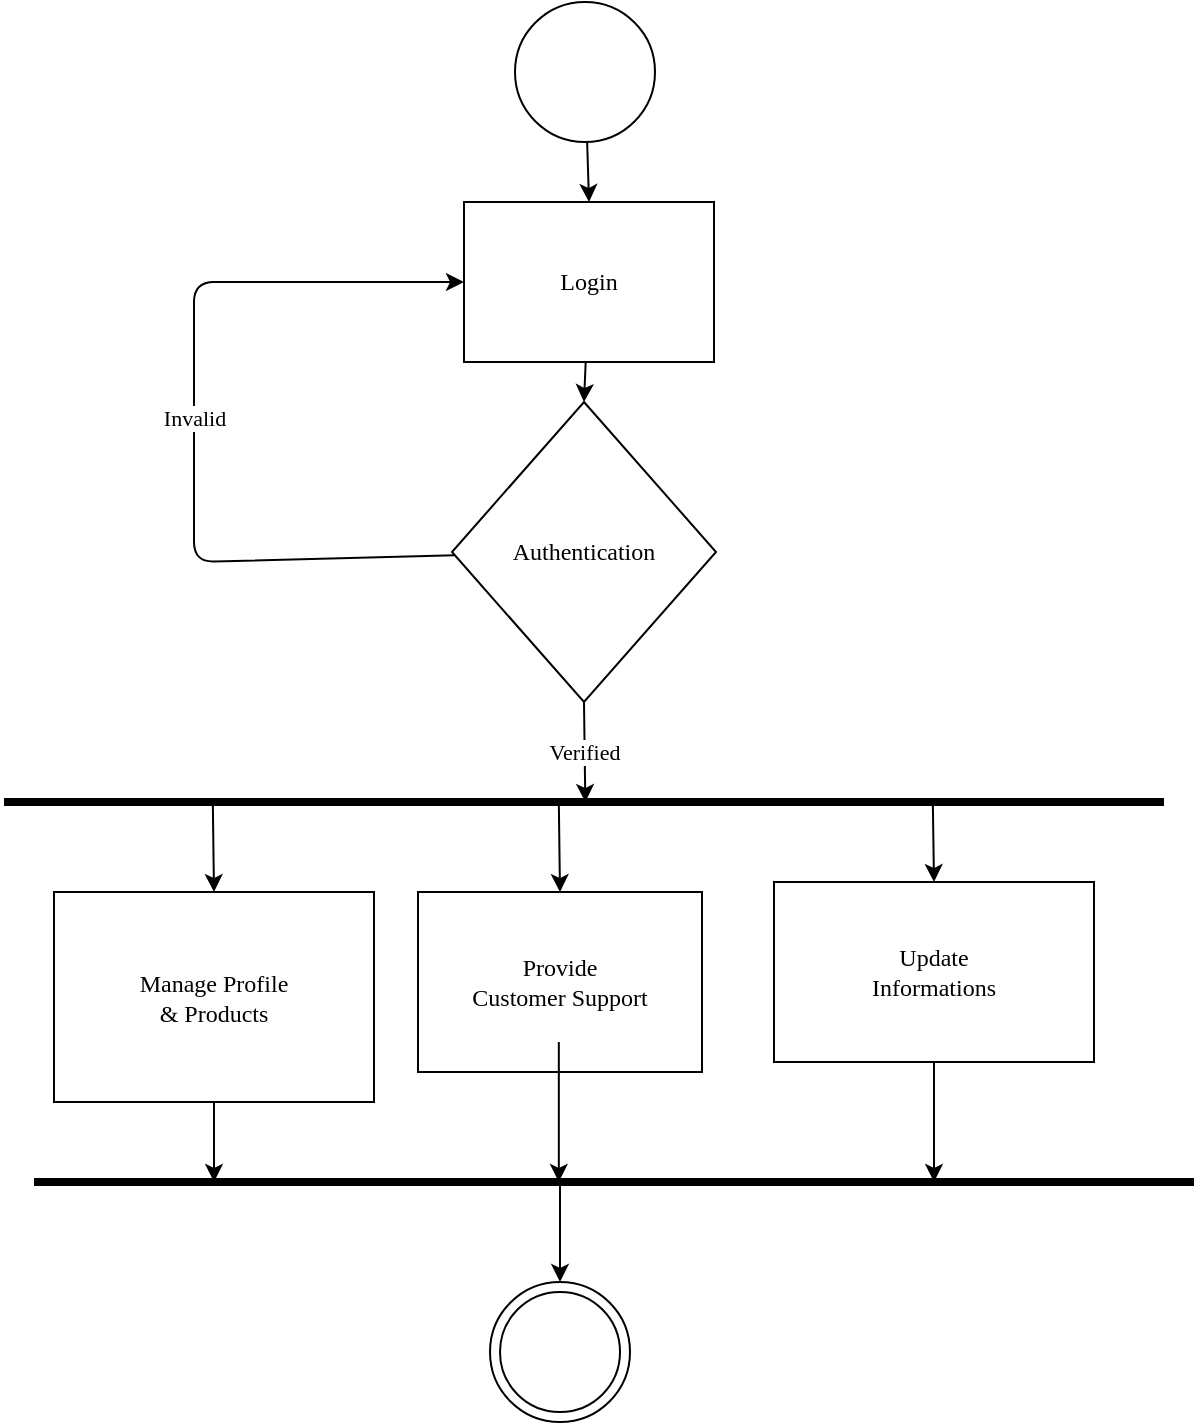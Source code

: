 <mxfile>
    <diagram id="shvc9258QnjYM0HEiwOn" name="Page-1">
        <mxGraphModel dx="976" dy="719" grid="1" gridSize="10" guides="1" tooltips="1" connect="1" arrows="1" fold="1" page="1" pageScale="1" pageWidth="850" pageHeight="1100" math="0" shadow="0">
            <root>
                <mxCell id="0"/>
                <mxCell id="1" parent="0"/>
                <mxCell id="2" style="edgeStyle=none;html=1;entryX=0.5;entryY=0;entryDx=0;entryDy=0;fontFamily=Times New Roman;" parent="1" source="3" target="5" edge="1">
                    <mxGeometry relative="1" as="geometry"/>
                </mxCell>
                <mxCell id="3" value="" style="ellipse;whiteSpace=wrap;html=1;labelBackgroundColor=none;fillStyle=solid;fillColor=default;fontFamily=Times New Roman;" parent="1" vertex="1">
                    <mxGeometry x="390.5" y="60" width="70" height="70" as="geometry"/>
                </mxCell>
                <mxCell id="4" style="edgeStyle=none;html=1;entryX=0.5;entryY=0;entryDx=0;entryDy=0;fontFamily=Times New Roman;" parent="1" source="5" target="8" edge="1">
                    <mxGeometry relative="1" as="geometry"/>
                </mxCell>
                <mxCell id="5" value="Login" style="rounded=0;whiteSpace=wrap;html=1;labelBackgroundColor=none;fillStyle=solid;fillColor=none;fontFamily=Times New Roman;" parent="1" vertex="1">
                    <mxGeometry x="365" y="160" width="125" height="80" as="geometry"/>
                </mxCell>
                <mxCell id="6" value="Invalid" style="edgeStyle=none;html=1;entryX=0;entryY=0.5;entryDx=0;entryDy=0;fontFamily=Times New Roman;" parent="1" source="8" target="5" edge="1">
                    <mxGeometry relative="1" as="geometry">
                        <Array as="points">
                            <mxPoint x="230" y="340"/>
                            <mxPoint x="230" y="200"/>
                        </Array>
                    </mxGeometry>
                </mxCell>
                <mxCell id="7" value="Verified" style="edgeStyle=none;html=1;exitX=0.5;exitY=1;exitDx=0;exitDy=0;fontFamily=Times New Roman;" parent="1" source="8" edge="1">
                    <mxGeometry relative="1" as="geometry">
                        <mxPoint x="425.667" y="460" as="targetPoint"/>
                    </mxGeometry>
                </mxCell>
                <mxCell id="8" value="Authentication" style="rhombus;whiteSpace=wrap;html=1;labelBackgroundColor=none;fillStyle=solid;fillColor=none;fontFamily=Times New Roman;" parent="1" vertex="1">
                    <mxGeometry x="359" y="260" width="132" height="150" as="geometry"/>
                </mxCell>
                <mxCell id="16" value="" style="endArrow=none;html=1;strokeWidth=4;fontFamily=Times New Roman;" parent="1" edge="1">
                    <mxGeometry width="50" height="50" relative="1" as="geometry">
                        <mxPoint x="135" y="460" as="sourcePoint"/>
                        <mxPoint x="715" y="460" as="targetPoint"/>
                    </mxGeometry>
                </mxCell>
                <mxCell id="21" style="edgeStyle=none;html=1;fontFamily=Times New Roman;" parent="1" source="17" edge="1">
                    <mxGeometry relative="1" as="geometry">
                        <mxPoint x="240" y="650" as="targetPoint"/>
                    </mxGeometry>
                </mxCell>
                <mxCell id="17" value="Manage Profile &lt;br&gt;&amp;amp; Products" style="rounded=0;whiteSpace=wrap;html=1;fontFamily=Times New Roman;" parent="1" vertex="1">
                    <mxGeometry x="160" y="505" width="160" height="105" as="geometry"/>
                </mxCell>
                <mxCell id="18" value="Provide&lt;br&gt;Customer Support" style="rounded=0;whiteSpace=wrap;html=1;fontFamily=Times New Roman;" parent="1" vertex="1">
                    <mxGeometry x="342" y="505" width="142" height="90" as="geometry"/>
                </mxCell>
                <mxCell id="23" style="edgeStyle=none;html=1;fontFamily=Times New Roman;" parent="1" source="19" edge="1">
                    <mxGeometry relative="1" as="geometry">
                        <mxPoint x="600" y="650" as="targetPoint"/>
                    </mxGeometry>
                </mxCell>
                <mxCell id="19" value="Update &lt;br&gt;Informations" style="rounded=0;whiteSpace=wrap;html=1;fontFamily=Times New Roman;" parent="1" vertex="1">
                    <mxGeometry x="520" y="500" width="160" height="90" as="geometry"/>
                </mxCell>
                <mxCell id="20" value="" style="endArrow=none;html=1;strokeWidth=4;fontFamily=Times New Roman;" parent="1" edge="1">
                    <mxGeometry width="50" height="50" relative="1" as="geometry">
                        <mxPoint x="150" y="650.0" as="sourcePoint"/>
                        <mxPoint x="730" y="650.0" as="targetPoint"/>
                    </mxGeometry>
                </mxCell>
                <mxCell id="22" style="edgeStyle=none;html=1;fontFamily=Times New Roman;" parent="1" edge="1">
                    <mxGeometry relative="1" as="geometry">
                        <mxPoint x="412.41" y="650" as="targetPoint"/>
                        <mxPoint x="412.41" y="580" as="sourcePoint"/>
                    </mxGeometry>
                </mxCell>
                <mxCell id="24" style="edgeStyle=none;html=1;entryX=0.5;entryY=0;entryDx=0;entryDy=0;fontFamily=Times New Roman;" parent="1" target="19" edge="1">
                    <mxGeometry relative="1" as="geometry">
                        <mxPoint x="599.41" y="530" as="targetPoint"/>
                        <mxPoint x="599.41" y="460" as="sourcePoint"/>
                    </mxGeometry>
                </mxCell>
                <mxCell id="25" style="edgeStyle=none;html=1;entryX=0.5;entryY=0;entryDx=0;entryDy=0;fontFamily=Times New Roman;" parent="1" target="18" edge="1">
                    <mxGeometry relative="1" as="geometry">
                        <mxPoint x="412.41" y="530" as="targetPoint"/>
                        <mxPoint x="412.41" y="460" as="sourcePoint"/>
                    </mxGeometry>
                </mxCell>
                <mxCell id="26" style="edgeStyle=none;html=1;entryX=0.5;entryY=0;entryDx=0;entryDy=0;fontFamily=Times New Roman;" parent="1" target="17" edge="1">
                    <mxGeometry relative="1" as="geometry">
                        <mxPoint x="240" y="520" as="targetPoint"/>
                        <mxPoint x="239.41" y="460.0" as="sourcePoint"/>
                    </mxGeometry>
                </mxCell>
                <mxCell id="27" value="" style="ellipse;whiteSpace=wrap;html=1;labelBackgroundColor=none;fillStyle=solid;fillColor=none;fontFamily=Times New Roman;" parent="1" vertex="1">
                    <mxGeometry x="378" y="700" width="70" height="70" as="geometry"/>
                </mxCell>
                <mxCell id="28" value="" style="endArrow=classic;html=1;strokeWidth=1;entryX=0.5;entryY=0;entryDx=0;entryDy=0;fontFamily=Times New Roman;" parent="1" target="27" edge="1">
                    <mxGeometry width="50" height="50" relative="1" as="geometry">
                        <mxPoint x="413" y="650" as="sourcePoint"/>
                        <mxPoint x="478" y="480" as="targetPoint"/>
                    </mxGeometry>
                </mxCell>
                <mxCell id="29" value="" style="ellipse;whiteSpace=wrap;html=1;fontFamily=Times New Roman;" parent="1" vertex="1">
                    <mxGeometry x="383" y="705" width="60" height="60" as="geometry"/>
                </mxCell>
            </root>
        </mxGraphModel>
    </diagram>
</mxfile>